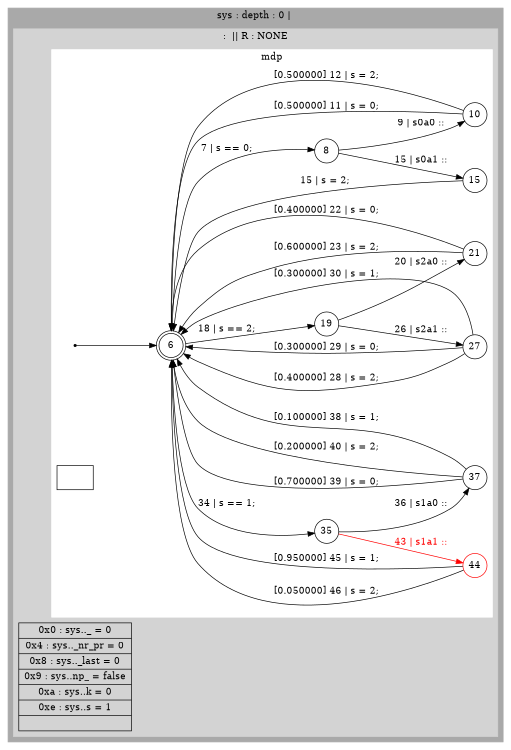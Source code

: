 digraph finite_state_machine {
	rankdir=LR
	size="8,5" 

	subgraph cluster_sys {
		style=filled;
		color=darkgrey;
		label = " sys : depth : 0 |  "; 
		subgraph cluster_ {
			style=filled;
			color=lightgrey;
			label = "  :  || R : NONE  "; 
 "node2"[ 
			label = "0x0   :   sys.._                  = 0
 | 0x4   :   sys.._nr_pr             = 0
 | 0x8   :   sys.._last              = 0
 | 0x9   :   sys..np_                = false
 | 0xa   :   sys..k                  = 0
 | 0xe   :   sys..s                  = 1
 | "
			shape = "record" 
];
			subgraph cluster_mdp {
				style=filled;
				color=white;
				label = "mdp" ; 
				94537174171673 [label = 6, shape = doublecircle, fixedsize = true]; 
				s94537174171673 [shape = point];
 "node9"[ 
				label = ""
				shape = "record" 
];
				94537174210665 [label = 35, shape = circle, fixedsize = true ];
				94537174211625 [label = 44, shape = circle, color = red, fixedsize = true ];
				94537174211401 [label = 37, shape = circle, fixedsize = true ];
				94537174207625 [label = 19, shape = circle, fixedsize = true ];
				94537174209881 [label = 27, shape = circle, fixedsize = true ];
				94537174209657 [label = 21, shape = circle, fixedsize = true ];
				94537174207225 [label = 8, shape = circle, fixedsize = true ];
				94537174208489 [label = 15, shape = circle, fixedsize = true ];
				94537174208057 [label = 10, shape = circle, fixedsize = true ];
				s94537174171673 -> 94537174171673;
				94537174210665 -> 94537174211401 [ label = "36 | s1a0 :: "];
				94537174171673 -> 94537174207225 [ label = "7 | s == 0; "];
				94537174171673 -> 94537174207625 [ label = "18 | s == 2; "];
				94537174207225 -> 94537174208057 [ label = "9 | s0a0 :: "];
				94537174207225 -> 94537174208489 [ label = "15 | s0a1 :: "];
				94537174208489 -> 94537174171673 [ label = "15 | s = 2; "];
				94537174208057 -> 94537174171673 [ label = " [0.500000] 11 | s = 0; "];
				94537174208057 -> 94537174171673 [ label = " [0.500000] 12 | s = 2; "];
				94537174171673 -> 94537174210665 [ label = "34 | s == 1; "];
				94537174207625 -> 94537174209657 [ label = "20 | s2a0 :: "];
				94537174207625 -> 94537174209881 [ label = "26 | s2a1 :: "];
				94537174209657 -> 94537174171673 [ label = " [0.400000] 22 | s = 0; "];
				94537174209657 -> 94537174171673 [ label = " [0.600000] 23 | s = 2; "];
				94537174209881 -> 94537174171673 [ label = " [0.400000] 28 | s = 2; "];
				94537174209881 -> 94537174171673 [ label = " [0.300000] 29 | s = 0; "];
				94537174209881 -> 94537174171673 [ label = " [0.300000] 30 | s = 1; "];
				94537174210665 -> 94537174211625 [color = red, fontcolor = red, label = "43 | s1a1 :: "];
				94537174211401 -> 94537174171673 [ label = " [0.100000] 38 | s = 1; "];
				94537174211401 -> 94537174171673 [ label = " [0.700000] 39 | s = 0; "];
				94537174211401 -> 94537174171673 [ label = " [0.200000] 40 | s = 2; "];
				94537174211625 -> 94537174171673 [ label = " [0.950000] 45 | s = 1; "];
				94537174211625 -> 94537174171673 [ label = " [0.050000] 46 | s = 2; "];

			}
		}

	}

}